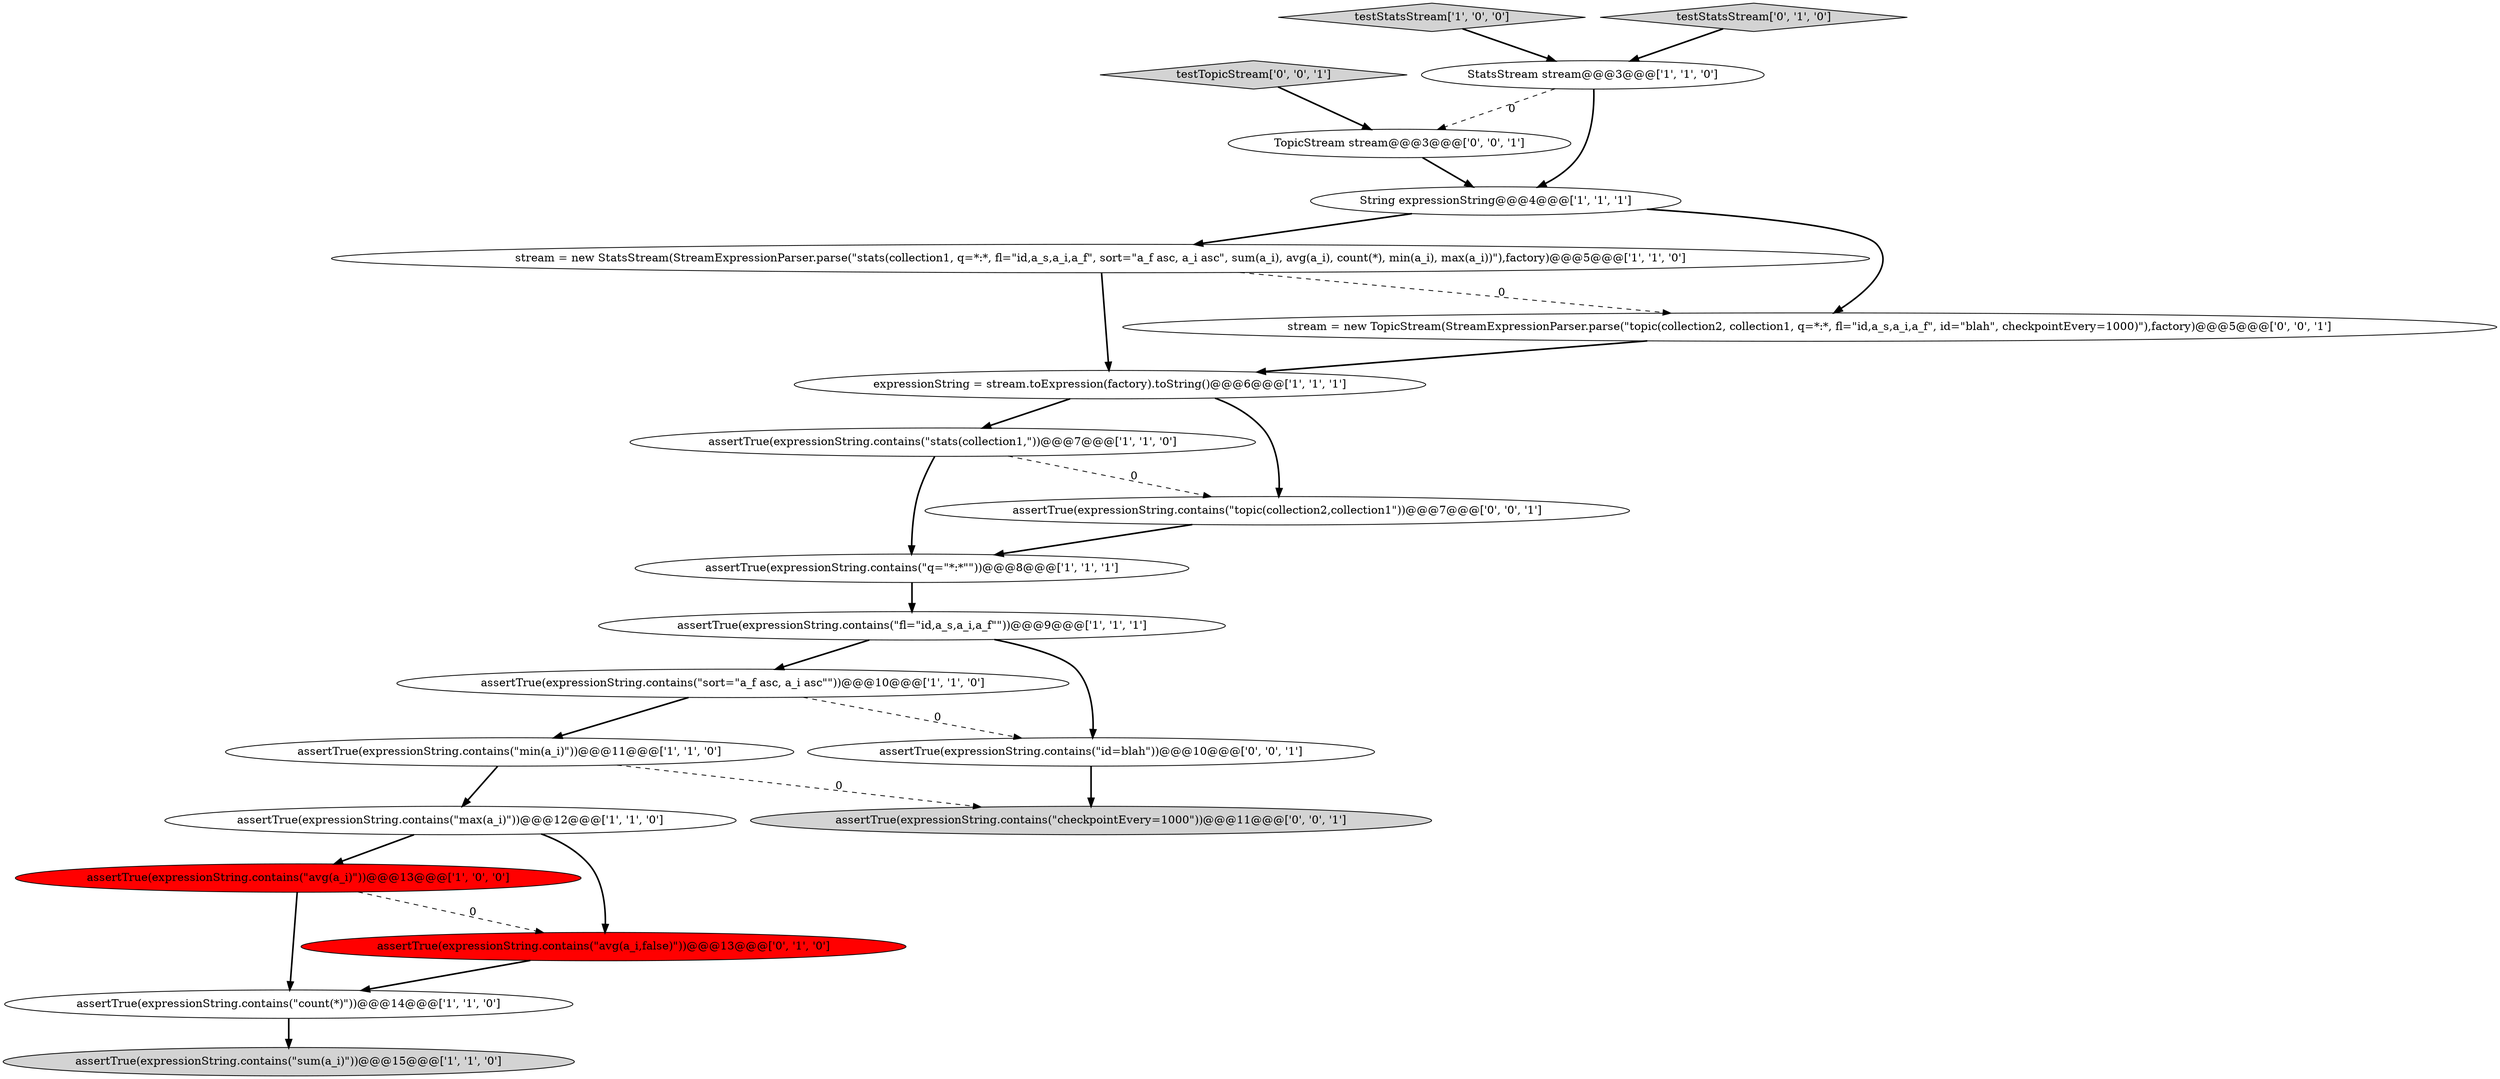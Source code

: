 digraph {
13 [style = filled, label = "assertTrue(expressionString.contains(\"sort=\"a_f asc, a_i asc\"\"))@@@10@@@['1', '1', '0']", fillcolor = white, shape = ellipse image = "AAA0AAABBB1BBB"];
4 [style = filled, label = "assertTrue(expressionString.contains(\"max(a_i)\"))@@@12@@@['1', '1', '0']", fillcolor = white, shape = ellipse image = "AAA0AAABBB1BBB"];
1 [style = filled, label = "assertTrue(expressionString.contains(\"avg(a_i)\"))@@@13@@@['1', '0', '0']", fillcolor = red, shape = ellipse image = "AAA1AAABBB1BBB"];
19 [style = filled, label = "assertTrue(expressionString.contains(\"id=blah\"))@@@10@@@['0', '0', '1']", fillcolor = white, shape = ellipse image = "AAA0AAABBB3BBB"];
9 [style = filled, label = "assertTrue(expressionString.contains(\"fl=\"id,a_s,a_i,a_f\"\"))@@@9@@@['1', '1', '1']", fillcolor = white, shape = ellipse image = "AAA0AAABBB1BBB"];
10 [style = filled, label = "stream = new StatsStream(StreamExpressionParser.parse(\"stats(collection1, q=*:*, fl=\"id,a_s,a_i,a_f\", sort=\"a_f asc, a_i asc\", sum(a_i), avg(a_i), count(*), min(a_i), max(a_i))\"),factory)@@@5@@@['1', '1', '0']", fillcolor = white, shape = ellipse image = "AAA0AAABBB1BBB"];
11 [style = filled, label = "assertTrue(expressionString.contains(\"stats(collection1,\"))@@@7@@@['1', '1', '0']", fillcolor = white, shape = ellipse image = "AAA0AAABBB1BBB"];
5 [style = filled, label = "testStatsStream['1', '0', '0']", fillcolor = lightgray, shape = diamond image = "AAA0AAABBB1BBB"];
3 [style = filled, label = "assertTrue(expressionString.contains(\"min(a_i)\"))@@@11@@@['1', '1', '0']", fillcolor = white, shape = ellipse image = "AAA0AAABBB1BBB"];
7 [style = filled, label = "expressionString = stream.toExpression(factory).toString()@@@6@@@['1', '1', '1']", fillcolor = white, shape = ellipse image = "AAA0AAABBB1BBB"];
18 [style = filled, label = "TopicStream stream@@@3@@@['0', '0', '1']", fillcolor = white, shape = ellipse image = "AAA0AAABBB3BBB"];
8 [style = filled, label = "assertTrue(expressionString.contains(\"count(*)\"))@@@14@@@['1', '1', '0']", fillcolor = white, shape = ellipse image = "AAA0AAABBB1BBB"];
16 [style = filled, label = "assertTrue(expressionString.contains(\"checkpointEvery=1000\"))@@@11@@@['0', '0', '1']", fillcolor = lightgray, shape = ellipse image = "AAA0AAABBB3BBB"];
0 [style = filled, label = "String expressionString@@@4@@@['1', '1', '1']", fillcolor = white, shape = ellipse image = "AAA0AAABBB1BBB"];
17 [style = filled, label = "assertTrue(expressionString.contains(\"topic(collection2,collection1\"))@@@7@@@['0', '0', '1']", fillcolor = white, shape = ellipse image = "AAA0AAABBB3BBB"];
21 [style = filled, label = "stream = new TopicStream(StreamExpressionParser.parse(\"topic(collection2, collection1, q=*:*, fl=\"id,a_s,a_i,a_f\", id=\"blah\", checkpointEvery=1000)\"),factory)@@@5@@@['0', '0', '1']", fillcolor = white, shape = ellipse image = "AAA0AAABBB3BBB"];
15 [style = filled, label = "assertTrue(expressionString.contains(\"avg(a_i,false)\"))@@@13@@@['0', '1', '0']", fillcolor = red, shape = ellipse image = "AAA1AAABBB2BBB"];
12 [style = filled, label = "StatsStream stream@@@3@@@['1', '1', '0']", fillcolor = white, shape = ellipse image = "AAA0AAABBB1BBB"];
14 [style = filled, label = "testStatsStream['0', '1', '0']", fillcolor = lightgray, shape = diamond image = "AAA0AAABBB2BBB"];
6 [style = filled, label = "assertTrue(expressionString.contains(\"q=\"*:*\"\"))@@@8@@@['1', '1', '1']", fillcolor = white, shape = ellipse image = "AAA0AAABBB1BBB"];
2 [style = filled, label = "assertTrue(expressionString.contains(\"sum(a_i)\"))@@@15@@@['1', '1', '0']", fillcolor = lightgray, shape = ellipse image = "AAA0AAABBB1BBB"];
20 [style = filled, label = "testTopicStream['0', '0', '1']", fillcolor = lightgray, shape = diamond image = "AAA0AAABBB3BBB"];
7->11 [style = bold, label=""];
10->21 [style = dashed, label="0"];
1->8 [style = bold, label=""];
7->17 [style = bold, label=""];
17->6 [style = bold, label=""];
1->15 [style = dashed, label="0"];
11->6 [style = bold, label=""];
4->15 [style = bold, label=""];
0->21 [style = bold, label=""];
11->17 [style = dashed, label="0"];
13->19 [style = dashed, label="0"];
12->0 [style = bold, label=""];
10->7 [style = bold, label=""];
3->4 [style = bold, label=""];
19->16 [style = bold, label=""];
20->18 [style = bold, label=""];
0->10 [style = bold, label=""];
13->3 [style = bold, label=""];
8->2 [style = bold, label=""];
5->12 [style = bold, label=""];
14->12 [style = bold, label=""];
9->19 [style = bold, label=""];
21->7 [style = bold, label=""];
12->18 [style = dashed, label="0"];
4->1 [style = bold, label=""];
6->9 [style = bold, label=""];
15->8 [style = bold, label=""];
18->0 [style = bold, label=""];
3->16 [style = dashed, label="0"];
9->13 [style = bold, label=""];
}
